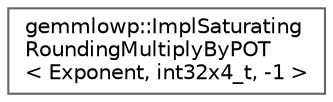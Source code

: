digraph "Graphical Class Hierarchy"
{
 // LATEX_PDF_SIZE
  bgcolor="transparent";
  edge [fontname=Helvetica,fontsize=10,labelfontname=Helvetica,labelfontsize=10];
  node [fontname=Helvetica,fontsize=10,shape=box,height=0.2,width=0.4];
  rankdir="LR";
  Node0 [id="Node000000",label="gemmlowp::ImplSaturating\lRoundingMultiplyByPOT\l\< Exponent, int32x4_t, -1 \>",height=0.2,width=0.4,color="grey40", fillcolor="white", style="filled",URL="$structgemmlowp_1_1_impl_saturating_rounding_multiply_by_p_o_t_3_01_exponent_00_01int32x4__t_00_01-1_01_4.html",tooltip=" "];
}
